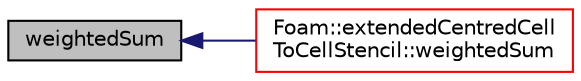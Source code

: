 digraph "weightedSum"
{
  bgcolor="transparent";
  edge [fontname="Helvetica",fontsize="10",labelfontname="Helvetica",labelfontsize="10"];
  node [fontname="Helvetica",fontsize="10",shape=record];
  rankdir="LR";
  Node58 [label="weightedSum",height=0.2,width=0.4,color="black", fillcolor="grey75", style="filled", fontcolor="black"];
  Node58 -> Node59 [dir="back",color="midnightblue",fontsize="10",style="solid",fontname="Helvetica"];
  Node59 [label="Foam::extendedCentredCell\lToCellStencil::weightedSum",height=0.2,width=0.4,color="red",URL="$a23461.html#a10c47cefbe48ef89c0d6cda07303bd13",tooltip="Sum vol field contributions to create cell values. "];
}
